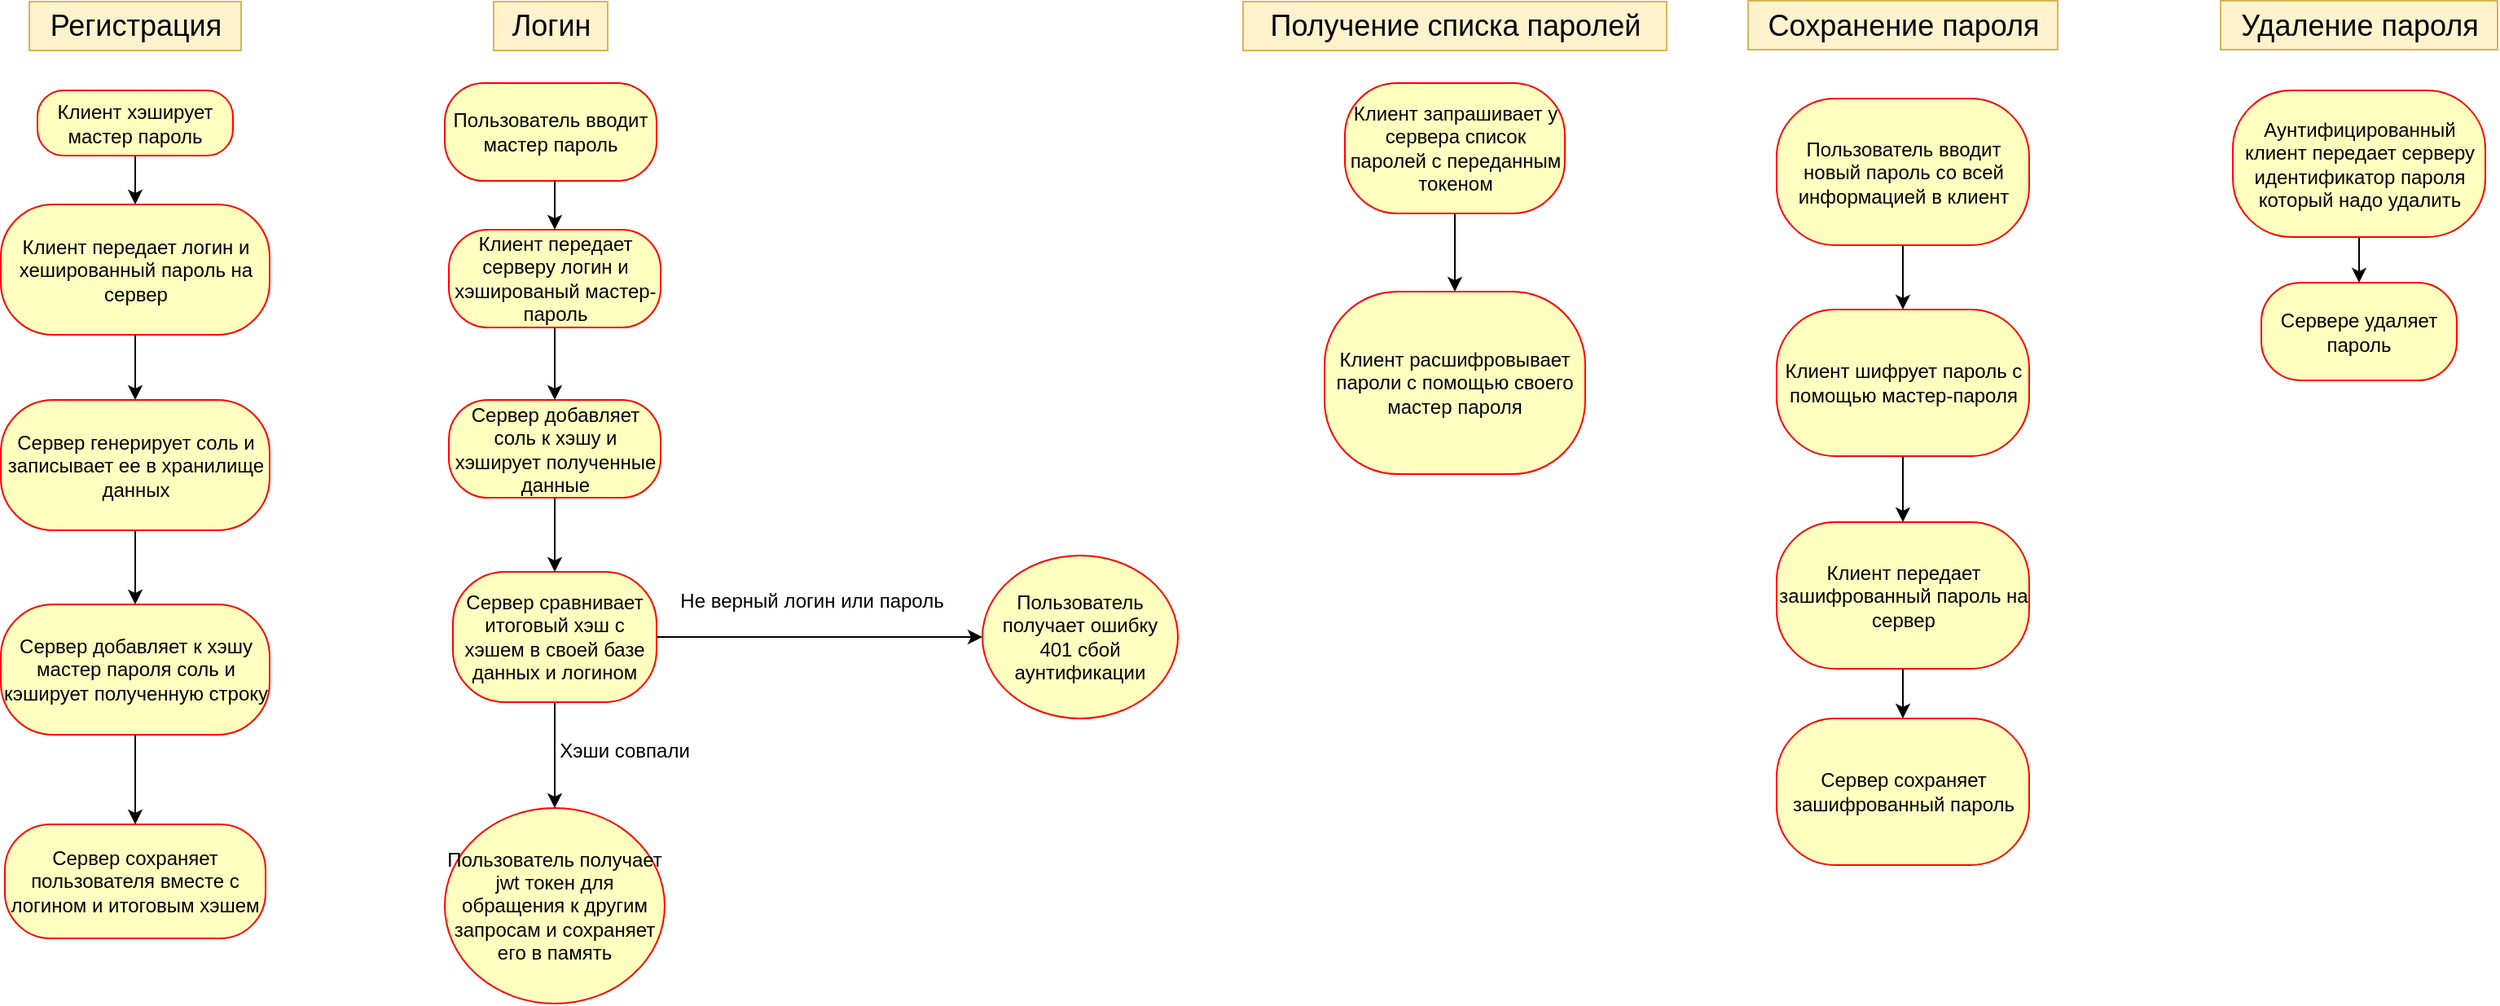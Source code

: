 <mxfile version="24.2.3" type="github" pages="2">
  <diagram id="PVUJfkXwOaY9LK6kwLpK" name="store algo">
    <mxGraphModel dx="3251" dy="963" grid="1" gridSize="10" guides="1" tooltips="1" connect="1" arrows="1" fold="1" page="1" pageScale="1" pageWidth="827" pageHeight="1169" math="0" shadow="0">
      <root>
        <mxCell id="0" />
        <mxCell id="1" parent="0" />
        <mxCell id="L4kl2bhydgzRn_6nqGPS-16" style="edgeStyle=orthogonalEdgeStyle;rounded=0;orthogonalLoop=1;jettySize=auto;html=1;exitX=0.5;exitY=1;exitDx=0;exitDy=0;entryX=0.5;entryY=0;entryDx=0;entryDy=0;" parent="1" source="L4kl2bhydgzRn_6nqGPS-6" target="L4kl2bhydgzRn_6nqGPS-12" edge="1">
          <mxGeometry relative="1" as="geometry">
            <mxPoint x="-800" y="214.5" as="targetPoint" />
          </mxGeometry>
        </mxCell>
        <mxCell id="L4kl2bhydgzRn_6nqGPS-6" value="Клиент хэширует мастер пароль" style="rounded=1;whiteSpace=wrap;html=1;arcSize=40;fontColor=#000000;fillColor=#ffffc0;strokeColor=#ff0000;" parent="1" vertex="1">
          <mxGeometry x="-860" y="144.5" width="120" height="40" as="geometry" />
        </mxCell>
        <mxCell id="L4kl2bhydgzRn_6nqGPS-89" value="" style="edgeStyle=orthogonalEdgeStyle;rounded=0;orthogonalLoop=1;jettySize=auto;html=1;" parent="1" source="L4kl2bhydgzRn_6nqGPS-12" target="L4kl2bhydgzRn_6nqGPS-88" edge="1">
          <mxGeometry relative="1" as="geometry" />
        </mxCell>
        <mxCell id="L4kl2bhydgzRn_6nqGPS-12" value="Клиент передает логин и хешированный пароль на сервер" style="rounded=1;whiteSpace=wrap;html=1;arcSize=40;fontColor=#000000;fillColor=#ffffc0;strokeColor=#ff0000;" parent="1" vertex="1">
          <mxGeometry x="-882.5" y="214.5" width="165" height="80" as="geometry" />
        </mxCell>
        <mxCell id="L4kl2bhydgzRn_6nqGPS-15" value="Регистрация" style="text;html=1;align=center;verticalAlign=middle;resizable=0;points=[];autosize=1;strokeColor=#d6b656;fillColor=#fff2cc;fontSize=18;" parent="1" vertex="1">
          <mxGeometry x="-865" y="90" width="130" height="30" as="geometry" />
        </mxCell>
        <mxCell id="L4kl2bhydgzRn_6nqGPS-21" value="Сервер сохраняет пользователя вместе с логином и итоговым хэшем" style="rounded=1;whiteSpace=wrap;html=1;arcSize=40;fontColor=#000000;fillColor=#ffffc0;strokeColor=#ff0000;" parent="1" vertex="1">
          <mxGeometry x="-880" y="595" width="160" height="70" as="geometry" />
        </mxCell>
        <mxCell id="L4kl2bhydgzRn_6nqGPS-24" value="Логин" style="text;html=1;align=center;verticalAlign=middle;resizable=0;points=[];autosize=1;strokeColor=#d6b656;fillColor=#fff2cc;fontSize=18;" parent="1" vertex="1">
          <mxGeometry x="-580" y="90" width="70" height="30" as="geometry" />
        </mxCell>
        <mxCell id="L4kl2bhydgzRn_6nqGPS-93" value="" style="edgeStyle=orthogonalEdgeStyle;rounded=0;orthogonalLoop=1;jettySize=auto;html=1;" parent="1" source="L4kl2bhydgzRn_6nqGPS-25" target="L4kl2bhydgzRn_6nqGPS-92" edge="1">
          <mxGeometry relative="1" as="geometry" />
        </mxCell>
        <mxCell id="L4kl2bhydgzRn_6nqGPS-25" value="Клиент передает серверу логин и хэшированый мастер-пароль" style="rounded=1;whiteSpace=wrap;html=1;arcSize=40;fontColor=#000000;fillColor=#ffffc0;strokeColor=#ff0000;" parent="1" vertex="1">
          <mxGeometry x="-607.5" y="230" width="130" height="60" as="geometry" />
        </mxCell>
        <mxCell id="L4kl2bhydgzRn_6nqGPS-40" value="Получение списка паролей" style="text;html=1;align=center;verticalAlign=middle;resizable=0;points=[];autosize=1;strokeColor=#d6b656;fillColor=#fff2cc;fontSize=18;" parent="1" vertex="1">
          <mxGeometry x="-120" y="90" width="260" height="30" as="geometry" />
        </mxCell>
        <mxCell id="L4kl2bhydgzRn_6nqGPS-43" value="" style="edgeStyle=orthogonalEdgeStyle;rounded=0;orthogonalLoop=1;jettySize=auto;html=1;" parent="1" source="L4kl2bhydgzRn_6nqGPS-41" target="L4kl2bhydgzRn_6nqGPS-42" edge="1">
          <mxGeometry relative="1" as="geometry" />
        </mxCell>
        <mxCell id="L4kl2bhydgzRn_6nqGPS-41" value="Клиент запрашивает у сервера список паролей с переданным токеном" style="rounded=1;whiteSpace=wrap;html=1;arcSize=40;fontColor=#000000;fillColor=#ffffc0;strokeColor=#ff0000;" parent="1" vertex="1">
          <mxGeometry x="-57.5" y="140" width="135" height="80" as="geometry" />
        </mxCell>
        <mxCell id="L4kl2bhydgzRn_6nqGPS-42" value="Клиент расшифровывает пароли с помощью своего мастер пароля" style="rounded=1;whiteSpace=wrap;html=1;arcSize=40;fontColor=#000000;fillColor=#ffffc0;strokeColor=#ff0000;" parent="1" vertex="1">
          <mxGeometry x="-70" y="268" width="160" height="112" as="geometry" />
        </mxCell>
        <mxCell id="L4kl2bhydgzRn_6nqGPS-54" value="Сохранение пароля" style="text;html=1;align=center;verticalAlign=middle;resizable=0;points=[];autosize=1;strokeColor=#d6b656;fillColor=#fff2cc;fontSize=18;" parent="1" vertex="1">
          <mxGeometry x="190" y="89.5" width="190" height="30" as="geometry" />
        </mxCell>
        <mxCell id="L4kl2bhydgzRn_6nqGPS-79" value="" style="edgeStyle=orthogonalEdgeStyle;rounded=0;orthogonalLoop=1;jettySize=auto;html=1;" parent="1" source="L4kl2bhydgzRn_6nqGPS-55" target="L4kl2bhydgzRn_6nqGPS-78" edge="1">
          <mxGeometry relative="1" as="geometry" />
        </mxCell>
        <mxCell id="L4kl2bhydgzRn_6nqGPS-55" value="Пользователь вводит новый пароль со всей информацией в клиент" style="rounded=1;whiteSpace=wrap;html=1;arcSize=40;fontColor=#000000;fillColor=#ffffc0;strokeColor=#ff0000;" parent="1" vertex="1">
          <mxGeometry x="207.5" y="149.5" width="155" height="90" as="geometry" />
        </mxCell>
        <mxCell id="L4kl2bhydgzRn_6nqGPS-60" value="" style="edgeStyle=orthogonalEdgeStyle;rounded=0;orthogonalLoop=1;jettySize=auto;html=1;" parent="1" source="L4kl2bhydgzRn_6nqGPS-56" target="L4kl2bhydgzRn_6nqGPS-59" edge="1">
          <mxGeometry relative="1" as="geometry" />
        </mxCell>
        <mxCell id="L4kl2bhydgzRn_6nqGPS-63" value="" style="edgeStyle=orthogonalEdgeStyle;rounded=0;orthogonalLoop=1;jettySize=auto;html=1;entryX=0;entryY=0.5;entryDx=0;entryDy=0;" parent="1" source="L4kl2bhydgzRn_6nqGPS-56" target="L4kl2bhydgzRn_6nqGPS-62" edge="1">
          <mxGeometry relative="1" as="geometry">
            <mxPoint x="-280" y="480" as="targetPoint" />
          </mxGeometry>
        </mxCell>
        <mxCell id="L4kl2bhydgzRn_6nqGPS-56" value="Сервер сравнивает итоговый хэш с хэшем в своей базе данных и логином" style="whiteSpace=wrap;html=1;fillColor=#ffffc0;strokeColor=#ff0000;fontColor=#000000;rounded=1;arcSize=40;" parent="1" vertex="1">
          <mxGeometry x="-605" y="440" width="125" height="80" as="geometry" />
        </mxCell>
        <mxCell id="L4kl2bhydgzRn_6nqGPS-59" value="Пользователь получает jwt токен для обращения к другим запросам и сохраняет его в память" style="ellipse;whiteSpace=wrap;html=1;fillColor=#ffffc0;strokeColor=#ff0000;fontColor=#000000;rounded=1;arcSize=40;" parent="1" vertex="1">
          <mxGeometry x="-610" y="585" width="135" height="120" as="geometry" />
        </mxCell>
        <mxCell id="L4kl2bhydgzRn_6nqGPS-61" value="Хэши совпали" style="text;html=1;align=center;verticalAlign=middle;resizable=0;points=[];autosize=1;strokeColor=none;fillColor=none;" parent="1" vertex="1">
          <mxGeometry x="-550" y="535" width="100" height="30" as="geometry" />
        </mxCell>
        <mxCell id="L4kl2bhydgzRn_6nqGPS-62" value="Пользователь получает ошибку 401 сбой аунтификации" style="ellipse;whiteSpace=wrap;html=1;fillColor=#ffffc0;strokeColor=#ff0000;fontColor=#000000;rounded=1;arcSize=40;" parent="1" vertex="1">
          <mxGeometry x="-280" y="430" width="120" height="100" as="geometry" />
        </mxCell>
        <mxCell id="L4kl2bhydgzRn_6nqGPS-64" value="Не верный логин или пароль" style="text;html=1;align=center;verticalAlign=middle;resizable=0;points=[];autosize=1;strokeColor=none;fillColor=none;" parent="1" vertex="1">
          <mxGeometry x="-480" y="443" width="190" height="30" as="geometry" />
        </mxCell>
        <mxCell id="L4kl2bhydgzRn_6nqGPS-77" style="edgeStyle=orthogonalEdgeStyle;rounded=0;orthogonalLoop=1;jettySize=auto;html=1;exitX=0.5;exitY=1;exitDx=0;exitDy=0;entryX=0.5;entryY=0;entryDx=0;entryDy=0;" parent="1" source="L4kl2bhydgzRn_6nqGPS-70" target="L4kl2bhydgzRn_6nqGPS-25" edge="1">
          <mxGeometry relative="1" as="geometry" />
        </mxCell>
        <mxCell id="L4kl2bhydgzRn_6nqGPS-70" value="Пользователь вводит мастер пароль" style="rounded=1;whiteSpace=wrap;html=1;arcSize=40;fontColor=#000000;fillColor=#ffffc0;strokeColor=#ff0000;" parent="1" vertex="1">
          <mxGeometry x="-610" y="140" width="130" height="60" as="geometry" />
        </mxCell>
        <mxCell id="L4kl2bhydgzRn_6nqGPS-81" value="" style="edgeStyle=orthogonalEdgeStyle;rounded=0;orthogonalLoop=1;jettySize=auto;html=1;" parent="1" source="L4kl2bhydgzRn_6nqGPS-78" target="L4kl2bhydgzRn_6nqGPS-80" edge="1">
          <mxGeometry relative="1" as="geometry" />
        </mxCell>
        <mxCell id="L4kl2bhydgzRn_6nqGPS-78" value="Клиент шифрует пароль с помощью мастер-пароля" style="rounded=1;whiteSpace=wrap;html=1;arcSize=40;fontColor=#000000;fillColor=#ffffc0;strokeColor=#ff0000;" parent="1" vertex="1">
          <mxGeometry x="207.5" y="279" width="155" height="90" as="geometry" />
        </mxCell>
        <mxCell id="L4kl2bhydgzRn_6nqGPS-83" value="" style="edgeStyle=orthogonalEdgeStyle;rounded=0;orthogonalLoop=1;jettySize=auto;html=1;" parent="1" source="L4kl2bhydgzRn_6nqGPS-80" target="L4kl2bhydgzRn_6nqGPS-82" edge="1">
          <mxGeometry relative="1" as="geometry" />
        </mxCell>
        <mxCell id="L4kl2bhydgzRn_6nqGPS-80" value="Клиент передает зашифрованный пароль на сервер" style="rounded=1;whiteSpace=wrap;html=1;arcSize=40;fontColor=#000000;fillColor=#ffffc0;strokeColor=#ff0000;" parent="1" vertex="1">
          <mxGeometry x="207.5" y="409.5" width="155" height="90" as="geometry" />
        </mxCell>
        <mxCell id="L4kl2bhydgzRn_6nqGPS-82" value="Сервер сохраняет зашифрованный пароль" style="rounded=1;whiteSpace=wrap;html=1;arcSize=40;fontColor=#000000;fillColor=#ffffc0;strokeColor=#ff0000;" parent="1" vertex="1">
          <mxGeometry x="207.5" y="530" width="155" height="90" as="geometry" />
        </mxCell>
        <mxCell id="L4kl2bhydgzRn_6nqGPS-84" value="Удаление пароля" style="text;html=1;align=center;verticalAlign=middle;resizable=0;points=[];autosize=1;strokeColor=#d6b656;fillColor=#fff2cc;fontSize=18;" parent="1" vertex="1">
          <mxGeometry x="480" y="89.5" width="170" height="30" as="geometry" />
        </mxCell>
        <mxCell id="L4kl2bhydgzRn_6nqGPS-87" value="" style="edgeStyle=orthogonalEdgeStyle;rounded=0;orthogonalLoop=1;jettySize=auto;html=1;" parent="1" source="L4kl2bhydgzRn_6nqGPS-85" target="L4kl2bhydgzRn_6nqGPS-86" edge="1">
          <mxGeometry relative="1" as="geometry" />
        </mxCell>
        <mxCell id="L4kl2bhydgzRn_6nqGPS-85" value="Аунтифицированный клиент передает серверу идентификатор пароля который надо удалить" style="rounded=1;whiteSpace=wrap;html=1;arcSize=40;fontColor=#000000;fillColor=#ffffc0;strokeColor=#ff0000;" parent="1" vertex="1">
          <mxGeometry x="487.5" y="144.5" width="155" height="90" as="geometry" />
        </mxCell>
        <mxCell id="L4kl2bhydgzRn_6nqGPS-86" value="Сервере удаляет пароль" style="whiteSpace=wrap;html=1;fillColor=#ffffc0;strokeColor=#ff0000;fontColor=#000000;rounded=1;arcSize=40;" parent="1" vertex="1">
          <mxGeometry x="505" y="262.5" width="120" height="60" as="geometry" />
        </mxCell>
        <mxCell id="L4kl2bhydgzRn_6nqGPS-95" value="" style="edgeStyle=orthogonalEdgeStyle;rounded=0;orthogonalLoop=1;jettySize=auto;html=1;" parent="1" source="L4kl2bhydgzRn_6nqGPS-88" target="L4kl2bhydgzRn_6nqGPS-94" edge="1">
          <mxGeometry relative="1" as="geometry" />
        </mxCell>
        <mxCell id="L4kl2bhydgzRn_6nqGPS-88" value="Сервер генерирует соль и записывает ее в хранилище данных" style="rounded=1;whiteSpace=wrap;html=1;arcSize=40;fontColor=#000000;fillColor=#ffffc0;strokeColor=#ff0000;" parent="1" vertex="1">
          <mxGeometry x="-882.5" y="334.5" width="165" height="80" as="geometry" />
        </mxCell>
        <mxCell id="L4kl2bhydgzRn_6nqGPS-97" style="edgeStyle=orthogonalEdgeStyle;rounded=0;orthogonalLoop=1;jettySize=auto;html=1;exitX=0.5;exitY=1;exitDx=0;exitDy=0;entryX=0.5;entryY=0;entryDx=0;entryDy=0;" parent="1" source="L4kl2bhydgzRn_6nqGPS-92" target="L4kl2bhydgzRn_6nqGPS-56" edge="1">
          <mxGeometry relative="1" as="geometry" />
        </mxCell>
        <mxCell id="L4kl2bhydgzRn_6nqGPS-92" value="Сервер добавляет соль к хэшу и хэширует полученные данные" style="rounded=1;whiteSpace=wrap;html=1;arcSize=40;fontColor=#000000;fillColor=#ffffc0;strokeColor=#ff0000;" parent="1" vertex="1">
          <mxGeometry x="-607.5" y="334.5" width="130" height="60" as="geometry" />
        </mxCell>
        <mxCell id="L4kl2bhydgzRn_6nqGPS-96" style="edgeStyle=orthogonalEdgeStyle;rounded=0;orthogonalLoop=1;jettySize=auto;html=1;exitX=0.5;exitY=1;exitDx=0;exitDy=0;entryX=0.5;entryY=0;entryDx=0;entryDy=0;" parent="1" source="L4kl2bhydgzRn_6nqGPS-94" target="L4kl2bhydgzRn_6nqGPS-21" edge="1">
          <mxGeometry relative="1" as="geometry" />
        </mxCell>
        <mxCell id="L4kl2bhydgzRn_6nqGPS-94" value="Сервер добавляет к хэшу мастер пароля соль и кэширует полученную строку" style="rounded=1;whiteSpace=wrap;html=1;arcSize=40;fontColor=#000000;fillColor=#ffffc0;strokeColor=#ff0000;" parent="1" vertex="1">
          <mxGeometry x="-882.5" y="460" width="165" height="80" as="geometry" />
        </mxCell>
      </root>
    </mxGraphModel>
  </diagram>
  <diagram id="WPwFcS3pH9qGDiursbvz" name="class-structure">
    <mxGraphModel dx="1785" dy="578" grid="1" gridSize="10" guides="1" tooltips="1" connect="1" arrows="1" fold="1" page="1" pageScale="1" pageWidth="827" pageHeight="1169" math="0" shadow="0">
      <root>
        <mxCell id="0" />
        <mxCell id="1" parent="0" />
        <mxCell id="qh6tQ2rj1zEW3Z-5VZc9-2" value="server" style="shape=folder;fontStyle=1;spacingTop=10;tabWidth=40;tabHeight=14;tabPosition=left;html=1;whiteSpace=wrap;" vertex="1" parent="1">
          <mxGeometry x="80" y="80" width="70" height="50" as="geometry" />
        </mxCell>
        <mxCell id="qh6tQ2rj1zEW3Z-5VZc9-4" value="client" style="shape=folder;fontStyle=1;spacingTop=10;tabWidth=40;tabHeight=14;tabPosition=left;html=1;whiteSpace=wrap;" vertex="1" parent="1">
          <mxGeometry x="590" y="80" width="70" height="50" as="geometry" />
        </mxCell>
        <mxCell id="qh6tQ2rj1zEW3Z-5VZc9-5" value="domain" style="shape=folder;fontStyle=1;spacingTop=10;tabWidth=40;tabHeight=14;tabPosition=left;html=1;whiteSpace=wrap;" vertex="1" parent="1">
          <mxGeometry x="50" y="190" width="70" height="50" as="geometry" />
        </mxCell>
        <mxCell id="qh6tQ2rj1zEW3Z-5VZc9-6" style="rounded=0;orthogonalLoop=1;jettySize=auto;html=1;exitX=0;exitY=0;exitDx=40;exitDy=0;exitPerimeter=0;entryX=0.5;entryY=1;entryDx=0;entryDy=0;entryPerimeter=0;endArrow=classic;endFill=1;" edge="1" parent="1" source="qh6tQ2rj1zEW3Z-5VZc9-5" target="qh6tQ2rj1zEW3Z-5VZc9-2">
          <mxGeometry relative="1" as="geometry" />
        </mxCell>
        <mxCell id="qh6tQ2rj1zEW3Z-5VZc9-13" value="pass" style="shape=folder;fontStyle=1;spacingTop=10;tabWidth=40;tabHeight=14;tabPosition=left;html=1;whiteSpace=wrap;" vertex="1" parent="1">
          <mxGeometry x="-10" y="310" width="70" height="50" as="geometry" />
        </mxCell>
        <mxCell id="qh6tQ2rj1zEW3Z-5VZc9-14" style="rounded=0;orthogonalLoop=1;jettySize=auto;html=1;exitX=0;exitY=0;exitDx=40;exitDy=0;exitPerimeter=0;entryX=0.5;entryY=1;entryDx=0;entryDy=0;entryPerimeter=0;" edge="1" parent="1" source="qh6tQ2rj1zEW3Z-5VZc9-13" target="qh6tQ2rj1zEW3Z-5VZc9-5">
          <mxGeometry relative="1" as="geometry" />
        </mxCell>
        <mxCell id="qh6tQ2rj1zEW3Z-5VZc9-15" style="rounded=0;orthogonalLoop=1;jettySize=auto;html=1;exitX=0.5;exitY=0;exitDx=0;exitDy=0;entryX=0.5;entryY=1;entryDx=0;entryDy=0;entryPerimeter=0;" edge="1" parent="1" source="qh6tQ2rj1zEW3Z-5VZc9-22" target="qh6tQ2rj1zEW3Z-5VZc9-13">
          <mxGeometry relative="1" as="geometry">
            <mxPoint x="40" y="430" as="sourcePoint" />
          </mxGeometry>
        </mxCell>
        <mxCell id="qh6tQ2rj1zEW3Z-5VZc9-16" value="Metainfo" style="swimlane;fontStyle=0;childLayout=stackLayout;horizontal=1;startSize=26;fillColor=none;horizontalStack=0;resizeParent=1;resizeParentMax=0;resizeLast=0;collapsible=1;marginBottom=0;whiteSpace=wrap;html=1;" vertex="1" parent="1">
          <mxGeometry x="-350" y="430" width="140" height="78" as="geometry" />
        </mxCell>
        <mxCell id="qh6tQ2rj1zEW3Z-5VZc9-17" value="+ data: string" style="text;strokeColor=none;fillColor=none;align=left;verticalAlign=top;spacingLeft=4;spacingRight=4;overflow=hidden;rotatable=0;points=[[0,0.5],[1,0.5]];portConstraint=eastwest;whiteSpace=wrap;html=1;" vertex="1" parent="qh6tQ2rj1zEW3Z-5VZc9-16">
          <mxGeometry y="26" width="140" height="26" as="geometry" />
        </mxCell>
        <mxCell id="qh6tQ2rj1zEW3Z-5VZc9-18" value="+ type: (string, list, url)" style="text;strokeColor=none;fillColor=none;align=left;verticalAlign=top;spacingLeft=4;spacingRight=4;overflow=hidden;rotatable=0;points=[[0,0.5],[1,0.5]];portConstraint=eastwest;whiteSpace=wrap;html=1;" vertex="1" parent="qh6tQ2rj1zEW3Z-5VZc9-16">
          <mxGeometry y="52" width="140" height="26" as="geometry" />
        </mxCell>
        <mxCell id="qh6tQ2rj1zEW3Z-5VZc9-20" style="edgeStyle=orthogonalEdgeStyle;rounded=0;orthogonalLoop=1;jettySize=auto;html=1;exitX=0;exitY=0.5;exitDx=0;exitDy=0;entryX=1;entryY=0.5;entryDx=0;entryDy=0;endArrow=diamond;endFill=0;" edge="1" parent="1" source="qh6tQ2rj1zEW3Z-5VZc9-27" target="qh6tQ2rj1zEW3Z-5VZc9-18">
          <mxGeometry relative="1" as="geometry">
            <mxPoint x="-30" y="495" as="sourcePoint" />
          </mxGeometry>
        </mxCell>
        <mxCell id="qh6tQ2rj1zEW3Z-5VZc9-21" value="metainfo" style="edgeLabel;html=1;align=center;verticalAlign=middle;resizable=0;points=[];" vertex="1" connectable="0" parent="qh6tQ2rj1zEW3Z-5VZc9-20">
          <mxGeometry x="0.067" y="-1" relative="1" as="geometry">
            <mxPoint as="offset" />
          </mxGeometry>
        </mxCell>
        <mxCell id="qh6tQ2rj1zEW3Z-5VZc9-22" value="&lt;span style=&quot;font-weight: 400;&quot;&gt;LoginPassPair&lt;/span&gt;" style="swimlane;fontStyle=1;align=center;verticalAlign=top;childLayout=stackLayout;horizontal=1;startSize=26;horizontalStack=0;resizeParent=1;resizeParentMax=0;resizeLast=0;collapsible=1;marginBottom=0;whiteSpace=wrap;html=1;" vertex="1" parent="1">
          <mxGeometry x="-55" y="430" width="160" height="138" as="geometry" />
        </mxCell>
        <mxCell id="qh6tQ2rj1zEW3Z-5VZc9-23" value="+ login: string" style="text;strokeColor=none;fillColor=none;align=left;verticalAlign=top;spacingLeft=4;spacingRight=4;overflow=hidden;rotatable=0;points=[[0,0.5],[1,0.5]];portConstraint=eastwest;whiteSpace=wrap;html=1;" vertex="1" parent="qh6tQ2rj1zEW3Z-5VZc9-22">
          <mxGeometry y="26" width="160" height="26" as="geometry" />
        </mxCell>
        <mxCell id="qh6tQ2rj1zEW3Z-5VZc9-27" value="+ pass: string" style="text;strokeColor=none;fillColor=none;align=left;verticalAlign=top;spacingLeft=4;spacingRight=4;overflow=hidden;rotatable=0;points=[[0,0.5],[1,0.5]];portConstraint=eastwest;whiteSpace=wrap;html=1;" vertex="1" parent="qh6tQ2rj1zEW3Z-5VZc9-22">
          <mxGeometry y="52" width="160" height="26" as="geometry" />
        </mxCell>
        <mxCell id="qh6tQ2rj1zEW3Z-5VZc9-26" value="+ metainfo: Metainfo" style="text;strokeColor=none;fillColor=none;align=left;verticalAlign=top;spacingLeft=4;spacingRight=4;overflow=hidden;rotatable=0;points=[[0,0.5],[1,0.5]];portConstraint=eastwest;whiteSpace=wrap;html=1;" vertex="1" parent="qh6tQ2rj1zEW3Z-5VZc9-22">
          <mxGeometry y="78" width="160" height="26" as="geometry" />
        </mxCell>
        <mxCell id="qh6tQ2rj1zEW3Z-5VZc9-24" value="" style="line;strokeWidth=1;fillColor=none;align=left;verticalAlign=middle;spacingTop=-1;spacingLeft=3;spacingRight=3;rotatable=0;labelPosition=right;points=[];portConstraint=eastwest;strokeColor=inherit;" vertex="1" parent="qh6tQ2rj1zEW3Z-5VZc9-22">
          <mxGeometry y="104" width="160" height="8" as="geometry" />
        </mxCell>
        <mxCell id="qh6tQ2rj1zEW3Z-5VZc9-25" value="+&amp;nbsp;" style="text;strokeColor=none;fillColor=none;align=left;verticalAlign=top;spacingLeft=4;spacingRight=4;overflow=hidden;rotatable=0;points=[[0,0.5],[1,0.5]];portConstraint=eastwest;whiteSpace=wrap;html=1;" vertex="1" parent="qh6tQ2rj1zEW3Z-5VZc9-22">
          <mxGeometry y="112" width="160" height="26" as="geometry" />
        </mxCell>
      </root>
    </mxGraphModel>
  </diagram>
</mxfile>
